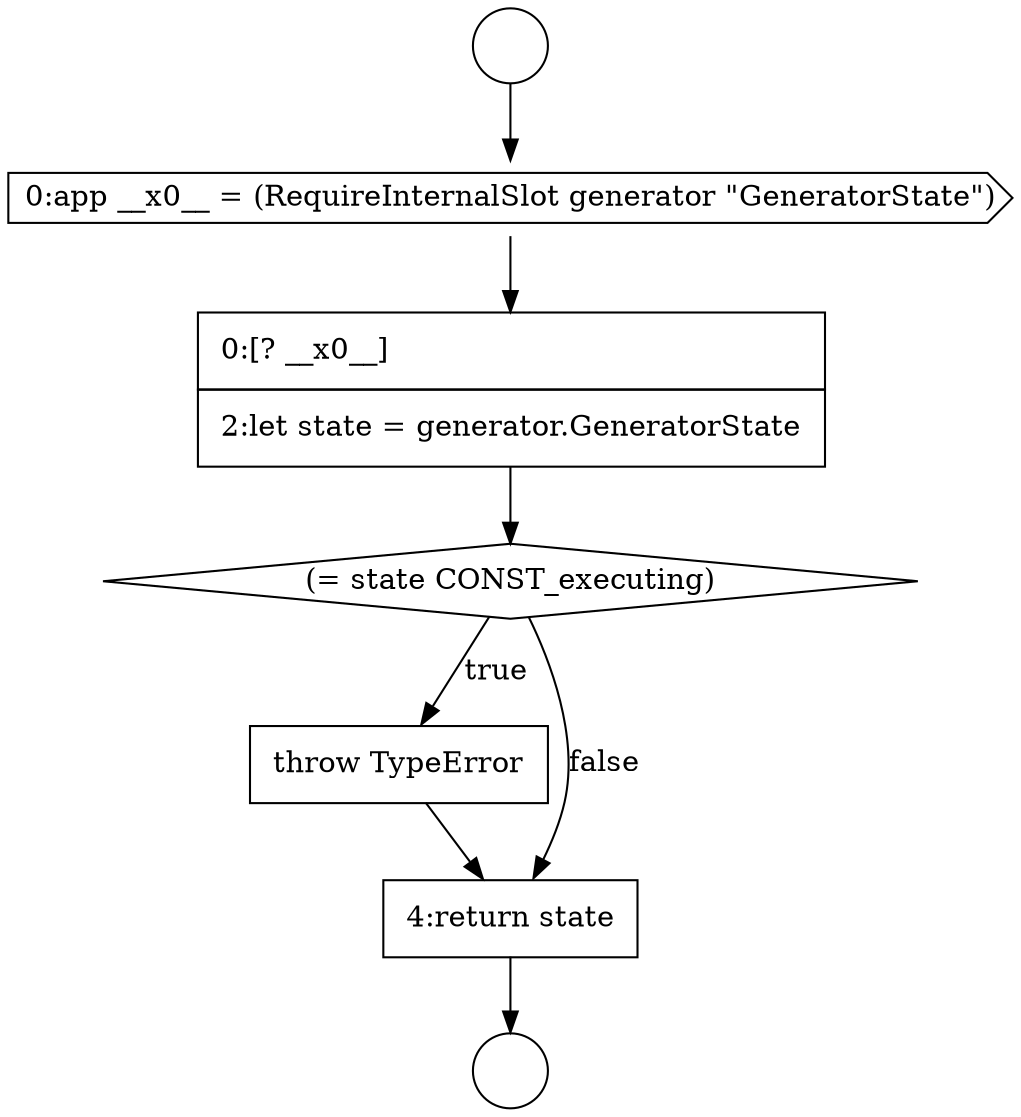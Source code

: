 digraph {
  node17888 [shape=cds, label=<<font color="black">0:app __x0__ = (RequireInternalSlot generator &quot;GeneratorState&quot;)</font>> color="black" fillcolor="white" style=filled]
  node17890 [shape=diamond, label=<<font color="black">(= state CONST_executing)</font>> color="black" fillcolor="white" style=filled]
  node17887 [shape=circle label=" " color="black" fillcolor="white" style=filled]
  node17891 [shape=none, margin=0, label=<<font color="black">
    <table border="0" cellborder="1" cellspacing="0" cellpadding="10">
      <tr><td align="left">throw TypeError</td></tr>
    </table>
  </font>> color="black" fillcolor="white" style=filled]
  node17889 [shape=none, margin=0, label=<<font color="black">
    <table border="0" cellborder="1" cellspacing="0" cellpadding="10">
      <tr><td align="left">0:[? __x0__]</td></tr>
      <tr><td align="left">2:let state = generator.GeneratorState</td></tr>
    </table>
  </font>> color="black" fillcolor="white" style=filled]
  node17892 [shape=none, margin=0, label=<<font color="black">
    <table border="0" cellborder="1" cellspacing="0" cellpadding="10">
      <tr><td align="left">4:return state</td></tr>
    </table>
  </font>> color="black" fillcolor="white" style=filled]
  node17886 [shape=circle label=" " color="black" fillcolor="white" style=filled]
  node17890 -> node17891 [label=<<font color="black">true</font>> color="black"]
  node17890 -> node17892 [label=<<font color="black">false</font>> color="black"]
  node17892 -> node17887 [ color="black"]
  node17888 -> node17889 [ color="black"]
  node17891 -> node17892 [ color="black"]
  node17889 -> node17890 [ color="black"]
  node17886 -> node17888 [ color="black"]
}
